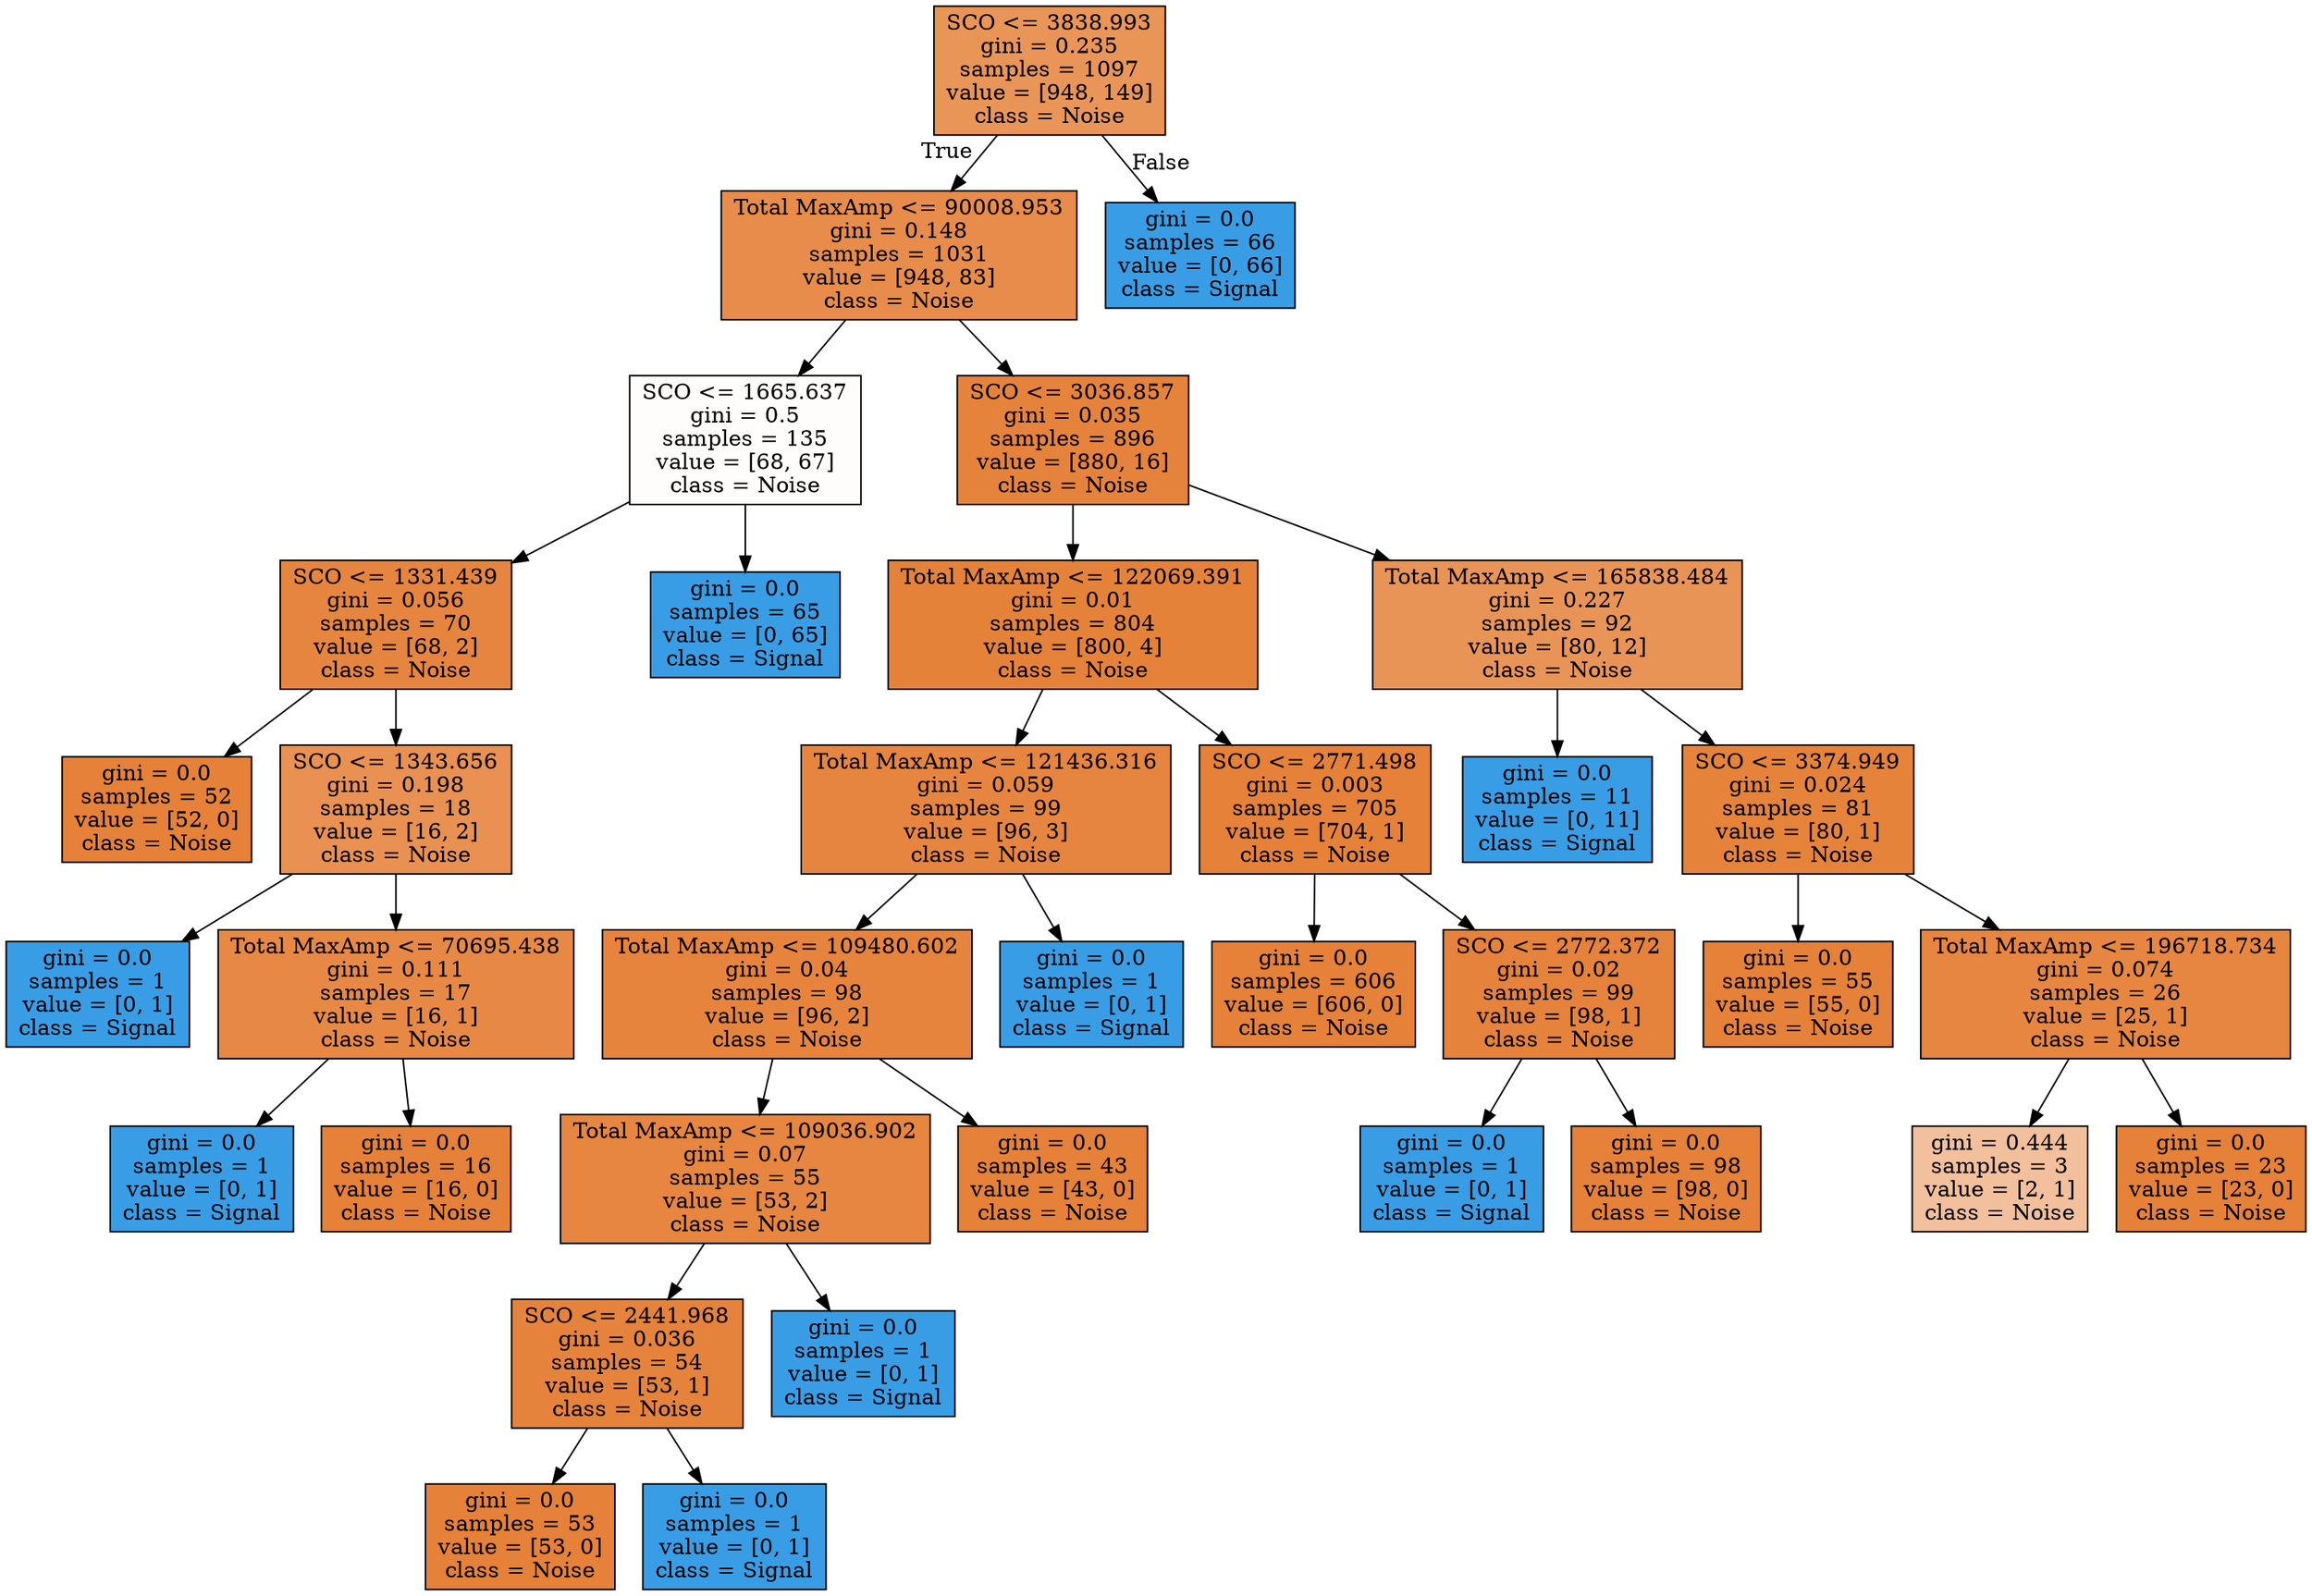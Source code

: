 digraph Tree {
node [shape=box, style="filled", color="black"] ;
0 [label="SCO <= 3838.993\ngini = 0.235\nsamples = 1097\nvalue = [948, 149]\nclass = Noise", fillcolor="#e99558"] ;
1 [label="Total MaxAmp <= 90008.953\ngini = 0.148\nsamples = 1031\nvalue = [948, 83]\nclass = Noise", fillcolor="#e78c4a"] ;
0 -> 1 [labeldistance=2.5, labelangle=45, headlabel="True"] ;
3 [label="SCO <= 1665.637\ngini = 0.5\nsamples = 135\nvalue = [68, 67]\nclass = Noise", fillcolor="#fffdfc"] ;
1 -> 3 ;
5 [label="SCO <= 1331.439\ngini = 0.056\nsamples = 70\nvalue = [68, 2]\nclass = Noise", fillcolor="#e6853f"] ;
3 -> 5 ;
11 [label="gini = 0.0\nsamples = 52\nvalue = [52, 0]\nclass = Noise", fillcolor="#e58139"] ;
5 -> 11 ;
12 [label="SCO <= 1343.656\ngini = 0.198\nsamples = 18\nvalue = [16, 2]\nclass = Noise", fillcolor="#e89152"] ;
5 -> 12 ;
13 [label="gini = 0.0\nsamples = 1\nvalue = [0, 1]\nclass = Signal", fillcolor="#399de5"] ;
12 -> 13 ;
14 [label="Total MaxAmp <= 70695.438\ngini = 0.111\nsamples = 17\nvalue = [16, 1]\nclass = Noise", fillcolor="#e78945"] ;
12 -> 14 ;
15 [label="gini = 0.0\nsamples = 1\nvalue = [0, 1]\nclass = Signal", fillcolor="#399de5"] ;
14 -> 15 ;
16 [label="gini = 0.0\nsamples = 16\nvalue = [16, 0]\nclass = Noise", fillcolor="#e58139"] ;
14 -> 16 ;
6 [label="gini = 0.0\nsamples = 65\nvalue = [0, 65]\nclass = Signal", fillcolor="#399de5"] ;
3 -> 6 ;
4 [label="SCO <= 3036.857\ngini = 0.035\nsamples = 896\nvalue = [880, 16]\nclass = Noise", fillcolor="#e5833d"] ;
1 -> 4 ;
7 [label="Total MaxAmp <= 122069.391\ngini = 0.01\nsamples = 804\nvalue = [800, 4]\nclass = Noise", fillcolor="#e5823a"] ;
4 -> 7 ;
17 [label="Total MaxAmp <= 121436.316\ngini = 0.059\nsamples = 99\nvalue = [96, 3]\nclass = Noise", fillcolor="#e6853f"] ;
7 -> 17 ;
19 [label="Total MaxAmp <= 109480.602\ngini = 0.04\nsamples = 98\nvalue = [96, 2]\nclass = Noise", fillcolor="#e6843d"] ;
17 -> 19 ;
21 [label="Total MaxAmp <= 109036.902\ngini = 0.07\nsamples = 55\nvalue = [53, 2]\nclass = Noise", fillcolor="#e68640"] ;
19 -> 21 ;
23 [label="SCO <= 2441.968\ngini = 0.036\nsamples = 54\nvalue = [53, 1]\nclass = Noise", fillcolor="#e5833d"] ;
21 -> 23 ;
25 [label="gini = 0.0\nsamples = 53\nvalue = [53, 0]\nclass = Noise", fillcolor="#e58139"] ;
23 -> 25 ;
26 [label="gini = 0.0\nsamples = 1\nvalue = [0, 1]\nclass = Signal", fillcolor="#399de5"] ;
23 -> 26 ;
24 [label="gini = 0.0\nsamples = 1\nvalue = [0, 1]\nclass = Signal", fillcolor="#399de5"] ;
21 -> 24 ;
22 [label="gini = 0.0\nsamples = 43\nvalue = [43, 0]\nclass = Noise", fillcolor="#e58139"] ;
19 -> 22 ;
20 [label="gini = 0.0\nsamples = 1\nvalue = [0, 1]\nclass = Signal", fillcolor="#399de5"] ;
17 -> 20 ;
18 [label="SCO <= 2771.498\ngini = 0.003\nsamples = 705\nvalue = [704, 1]\nclass = Noise", fillcolor="#e58139"] ;
7 -> 18 ;
31 [label="gini = 0.0\nsamples = 606\nvalue = [606, 0]\nclass = Noise", fillcolor="#e58139"] ;
18 -> 31 ;
32 [label="SCO <= 2772.372\ngini = 0.02\nsamples = 99\nvalue = [98, 1]\nclass = Noise", fillcolor="#e5823b"] ;
18 -> 32 ;
33 [label="gini = 0.0\nsamples = 1\nvalue = [0, 1]\nclass = Signal", fillcolor="#399de5"] ;
32 -> 33 ;
34 [label="gini = 0.0\nsamples = 98\nvalue = [98, 0]\nclass = Noise", fillcolor="#e58139"] ;
32 -> 34 ;
8 [label="Total MaxAmp <= 165838.484\ngini = 0.227\nsamples = 92\nvalue = [80, 12]\nclass = Noise", fillcolor="#e99457"] ;
4 -> 8 ;
9 [label="gini = 0.0\nsamples = 11\nvalue = [0, 11]\nclass = Signal", fillcolor="#399de5"] ;
8 -> 9 ;
10 [label="SCO <= 3374.949\ngini = 0.024\nsamples = 81\nvalue = [80, 1]\nclass = Noise", fillcolor="#e5833b"] ;
8 -> 10 ;
27 [label="gini = 0.0\nsamples = 55\nvalue = [55, 0]\nclass = Noise", fillcolor="#e58139"] ;
10 -> 27 ;
28 [label="Total MaxAmp <= 196718.734\ngini = 0.074\nsamples = 26\nvalue = [25, 1]\nclass = Noise", fillcolor="#e68641"] ;
10 -> 28 ;
29 [label="gini = 0.444\nsamples = 3\nvalue = [2, 1]\nclass = Noise", fillcolor="#f2c09c"] ;
28 -> 29 ;
30 [label="gini = 0.0\nsamples = 23\nvalue = [23, 0]\nclass = Noise", fillcolor="#e58139"] ;
28 -> 30 ;
2 [label="gini = 0.0\nsamples = 66\nvalue = [0, 66]\nclass = Signal", fillcolor="#399de5"] ;
0 -> 2 [labeldistance=2.5, labelangle=-45, headlabel="False"] ;
}
